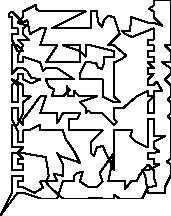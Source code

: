unitsize(0.001cm);
// 59894.4
draw((200,400)--(0,0));
draw((0,0)--(300,400));
draw((300,400)--(400,400));
draw((400,400)--(700,300));
draw((700,300)--(800,300));
draw((800,300)--(900,300));
draw((900,300)--(1000,300));
draw((1000,300)--(1100,600));
draw((1100,600)--(1200,600));
draw((1200,600)--(1300,600));
draw((1300,600)--(1300,700));
draw((1300,700)--(1350,750));
draw((1350,750)--(1450,770));
draw((1450,770)--(1400,600));
draw((1400,600)--(1550,500));
draw((1550,500)--(1710,510));
draw((1710,510)--(1800,600));
draw((1800,600)--(1750,750));
draw((1750,750)--(2000,1100));
draw((2000,1100)--(1900,600));
draw((1900,600)--(2000,600));
draw((2000,600)--(2100,600));
draw((2100,600)--(2200,600));
draw((2200,600)--(2200,469));
draw((2200,469)--(2300,600));
draw((2300,600)--(2400,600));
draw((2400,600)--(2450,710));
draw((2450,710)--(2600,900));
draw((2600,900)--(2700,800));
draw((2700,800)--(2700,700));
draw((2700,700)--(2750,520));
draw((2750,520)--(2600,500));
draw((2600,500)--(2500,300));
draw((2500,300)--(2400,300));
draw((2400,300)--(2300,300));
draw((2300,300)--(2200,300));
draw((2200,300)--(2100,300));
draw((2100,300)--(2000,370));
draw((2000,370)--(2000,300));
draw((2000,300)--(1900,300));
draw((1900,300)--(1800,300));
draw((1800,300)--(1710,310));
draw((1710,310)--(1550,300));
draw((1550,300)--(1400,300));
draw((1400,300)--(1300,300));
draw((1300,300)--(1200,300));
draw((1200,300)--(1100,300));
draw((1100,300)--(850,520));
draw((850,520)--(800,600));
draw((800,600)--(850,700));
draw((850,700)--(800,1030));
draw((800,1030)--(400,1100));
draw((400,1100)--(200,1100));
draw((200,1100)--(200,1000));
draw((200,1000)--(200,900));
draw((200,900)--(200,800));
draw((200,800)--(300,800));
draw((300,800)--(400,800));
draw((400,800)--(400,900));
draw((400,900)--(300,900));
draw((300,900)--(300,1000));
draw((300,1000)--(400,1000));
draw((400,1000)--(300,1100));
draw((300,1100)--(400,1200));
draw((400,1200)--(300,1200));
draw((300,1200)--(200,1200));
draw((200,1200)--(200,1300));
draw((200,1300)--(200,1400));
draw((200,1400)--(200,1500));
draw((200,1500)--(200,1600));
draw((200,1600)--(300,1600));
draw((300,1600)--(400,1800));
draw((400,1800)--(400,1900));
draw((400,1900)--(400,2000));
draw((400,2000)--(530,2100));
draw((530,2100)--(400,2100));
draw((400,2100)--(400,2200));
draw((400,2200)--(400,2300));
draw((400,2300)--(200,2400));
draw((200,2400)--(300,2300));
draw((300,2300)--(300,2200));
draw((300,2200)--(300,2100));
draw((300,2100)--(300,2000));
draw((300,2000)--(200,2000));
draw((200,2000)--(200,2100));
draw((200,2100)--(200,2200));
draw((200,2200)--(200,2300));
draw((200,2300)--(300,2400));
draw((300,2400)--(300,2500));
draw((300,2500)--(400,2500));
draw((400,2500)--(400,2400));
draw((400,2400)--(540,2330));
draw((540,2330)--(700,2400));
draw((700,2400)--(540,2430));
draw((540,2430)--(469,2550));
draw((469,2550)--(400,2600));
draw((400,2600)--(300,2600));
draw((300,2600)--(200,2500));
draw((200,2500)--(200,2600));
draw((200,2600)--(200,2700));
draw((200,2700)--(200,2800));
draw((200,2800)--(200,2900));
draw((200,2900)--(200,3000));
draw((200,3000)--(300,3000));
draw((300,3000)--(400,2900));
draw((400,2900)--(300,2900));
draw((300,2900)--(200,3100));
draw((200,3100)--(200,3200));
draw((200,3200)--(300,3200));
draw((300,3200)--(300,3300));
draw((300,3300)--(200,3300));
draw((200,3300)--(200,3400));
draw((200,3400)--(200,3500));
draw((200,3500)--(150,3500));
draw((150,3500)--(150,3550));
draw((150,3550)--(200,3600));
draw((200,3600)--(300,3500));
draw((300,3500)--(400,3400));
draw((400,3400)--(469,3450));
draw((469,3450)--(520,3200));
draw((520,3200)--(700,3300));
draw((700,3300)--(800,3300));
draw((800,3300)--(700,3000));
draw((700,3000)--(800,3000));
draw((800,3000)--(900,3000));
draw((900,3000)--(1000,3000));
draw((1000,3000)--(800,2700));
draw((800,2700)--(900,2700));
draw((900,2700)--(1000,2700));
draw((1000,2700)--(1100,2700));
draw((1100,2700)--(1200,2700));
draw((1200,2700)--(1300,2700));
draw((1300,2700)--(1400,2700));
draw((1400,2700)--(1400,2820));
draw((1400,2820)--(1400,3000));
draw((1400,3000)--(1300,3000));
draw((1300,3000)--(1200,3000));
draw((1200,3000)--(1100,3000));
draw((1100,3000)--(1400,2900));
draw((1400,2900)--(1500,2800));
draw((1500,2800)--(1500,2860));
draw((1500,2860)--(1500,3000));
draw((1500,3000)--(1600,3000));
draw((1600,3000)--(2000,2900));
draw((2000,2900)--(2000,2800));
draw((2000,2800)--(1829,2800));
draw((1829,2800)--(1829,2700));
draw((1829,2700)--(1790,2580));
draw((1790,2580)--(1720,2610));
draw((1720,2610)--(1690,2680));
draw((1690,2680)--(1600,2700));
draw((1600,2700)--(1500,2700));
draw((1500,2700)--(1400,2500));
draw((1400,2500)--(1400,2400));
draw((1400,2400)--(1500,2400));
draw((1500,2400)--(1600,2400));
draw((1600,2400)--(1700,2400));
draw((1700,2400)--(1800,2400));
draw((1800,2400)--(1800,2100));
draw((1800,2100)--(2000,2000));
draw((2000,2000)--(2110,2000));
draw((2110,2000)--(2000,2100));
draw((2000,2100)--(2000,2200));
draw((2000,2200)--(2000,2300));
draw((2000,2300)--(2000,2400));
draw((2000,2400)--(2000,2500));
draw((2000,2500)--(2000,2600));
draw((2000,2600)--(2000,2700));
draw((2000,2700)--(2120,2750));
draw((2120,2750)--(2220,2820));
draw((2220,2820)--(2000,3000));
draw((2000,3000)--(1900,3000));
draw((1900,3000)--(2000,3100));
draw((2000,3100)--(2050,3150));
draw((2050,3150)--(2100,3200));
draw((2100,3200)--(2000,3500));
draw((2000,3500)--(1900,3520));
draw((1900,3520)--(1829,3450));
draw((1829,3450)--(1790,3330));
draw((1790,3330)--(1720,3409));
draw((1720,3409)--(1700,3600));
draw((1700,3600)--(1600,3600));
draw((1600,3600)--(1600,3300));
draw((1600,3300)--(1500,3300));
draw((1500,3300)--(1400,3300));
draw((1400,3300)--(1300,3300));
draw((1300,3300)--(1200,3300));
draw((1200,3300)--(1100,3300));
draw((1100,3300)--(1000,3300));
draw((1000,3300)--(900,3300));
draw((900,3300)--(1500,3600));
draw((1500,3600)--(1400,3600));
draw((1400,3600)--(1300,3600));
draw((1300,3600)--(1200,3600));
draw((1200,3600)--(1100,3600));
draw((1100,3600)--(1000,3600));
draw((1000,3600)--(900,3600));
draw((900,3600)--(800,3600));
draw((800,3600)--(700,3600));
draw((700,3600)--(620,3650));
draw((620,3650)--(620,3709));
draw((620,3709)--(400,3600));
draw((400,3600)--(400,3500));
draw((400,3500)--(300,3400));
draw((300,3400)--(469,3350));
draw((469,3350)--(400,3300));
draw((400,3300)--(400,3200));
draw((400,3200)--(500,3100));
draw((500,3100)--(400,3100));
draw((400,3100)--(300,3100));
draw((300,3100)--(400,3000));
draw((400,3000)--(300,2800));
draw((300,2800)--(300,2700));
draw((300,2700)--(400,2700));
draw((400,2700)--(400,2800));
draw((400,2800)--(700,2700));
draw((700,2700)--(750,2550));
draw((750,2550)--(800,2600));
draw((800,2600)--(910,2600));
draw((910,2600)--(1000,2600));
draw((1000,2600)--(1300,2400));
draw((1300,2400)--(1200,2400));
draw((1200,2400)--(1100,2400));
draw((1100,2400)--(1000,2400));
draw((1000,2400)--(900,2400));
draw((900,2400)--(800,2400));
draw((800,2400)--(850,2280));
draw((850,2280)--(950,2220));
draw((950,2220)--(900,2100));
draw((900,2100)--(1000,2100));
draw((1000,2100)--(1100,2100));
draw((1100,2100)--(1220,2210));
draw((1220,2210)--(1170,2280));
draw((1170,2280)--(1200,2100));
draw((1200,2100)--(1300,2100));
draw((1300,2100)--(1300,2200));
draw((1300,2200)--(1350,2140));
draw((1350,2140)--(1400,2100));
draw((1400,2100)--(1500,2100));
draw((1500,2100)--(1600,2100));
draw((1600,2100)--(1700,2100));
draw((1700,2100)--(1400,2000));
draw((1400,2000)--(1500,1900));
draw((1500,1900)--(1500,1800));
draw((1500,1800)--(1550,1850));
draw((1550,1850)--(1600,1800));
draw((1600,1800)--(1700,1800));
draw((1700,1800)--(1800,1800));
draw((1800,1800)--(2000,1600));
draw((2000,1600)--(2060,1650));
draw((2060,1650)--(2000,1700));
draw((2000,1700)--(2000,1800));
draw((2000,1800)--(2000,1900));
draw((2000,1900)--(2170,1900));
draw((2170,1900)--(2400,2100));
draw((2400,2100)--(2600,2200));
draw((2600,2200)--(2600,2100));
draw((2600,2100)--(2700,2100));
draw((2700,2100)--(2600,2000));
draw((2600,2000)--(2600,1900));
draw((2600,1900)--(2600,1800));
draw((2600,1800)--(2700,1800));
draw((2700,1800)--(2700,1900));
draw((2700,1900)--(2700,2000));
draw((2700,2000)--(2700,2200));
draw((2700,2200)--(2850,2200));
draw((2850,2200)--(2760,2360));
draw((2760,2360)--(2700,2300));
draw((2700,2300)--(2600,2300));
draw((2600,2300)--(2600,2400));
draw((2600,2400)--(2700,2500));
draw((2700,2500)--(2600,2500));
draw((2600,2500)--(2600,2600));
draw((2600,2600)--(2700,2600));
draw((2700,2600)--(2600,2700));
draw((2600,2700)--(2700,2700));
draw((2700,2700)--(2700,2800));
draw((2700,2800)--(2600,2800));
draw((2600,2800)--(2600,2900));
draw((2600,2900)--(2700,2900));
draw((2700,2900)--(2700,3000));
draw((2700,3000)--(2600,3000));
draw((2600,3000)--(2600,3100));
draw((2600,3100)--(2700,3100));
draw((2700,3100)--(2700,3200));
draw((2700,3200)--(2700,3300));
draw((2700,3300)--(2320,3150));
draw((2320,3150)--(2200,3200));
draw((2200,3200)--(2150,3250));
draw((2150,3250)--(2280,3250));
draw((2280,3250)--(2300,3400));
draw((2300,3400)--(2300,3500));
draw((2300,3500)--(2600,3400));
draw((2600,3400)--(2700,3400));
draw((2700,3400)--(2850,3350));
draw((2850,3350)--(2700,3500));
draw((2700,3500)--(2700,3600));
draw((2700,3600)--(2620,3650));
draw((2620,3650)--(2700,3700));
draw((2700,3700)--(2700,3800));
draw((2700,3800)--(3000,3800));
draw((3000,3800)--(3000,3700));
draw((3000,3700)--(3000,3600));
draw((3000,3600)--(3000,3500));
draw((3000,3500)--(3000,3400));
draw((3000,3400)--(3000,3300));
draw((3000,3300)--(3000,3200));
draw((3000,3200)--(3000,3100));
draw((3000,3100)--(3000,3000));
draw((3000,3000)--(2900,3000));
draw((2900,3000)--(3000,2900));
draw((3000,2900)--(3000,2800));
draw((3000,2800)--(3000,2700));
draw((3000,2700)--(2850,2700));
draw((2850,2700)--(3000,2600));
draw((3000,2600)--(3000,2500));
draw((3000,2500)--(2900,2400));
draw((2900,2400)--(3000,2300));
draw((3000,2300)--(3000,2200));
draw((3000,2200)--(3000,2100));
draw((3000,2100)--(2950,2050));
draw((2950,2050)--(3000,2000));
draw((3000,2000)--(3000,1900));
draw((3000,1900)--(3000,1800));
draw((3000,1800)--(2950,1750));
draw((2950,1750)--(3000,1700));
draw((3000,1700)--(3000,1600));
draw((3000,1600)--(3000,1500));
draw((3000,1500)--(3000,1300));
draw((3000,1300)--(3000,1200));
draw((3000,1200)--(3000,1100));
draw((3000,1100)--(3000,1000));
draw((3000,1000)--(2930,950));
draw((2930,950)--(3000,900));
draw((3000,900)--(3000,800));
draw((3000,800)--(3000,700));
draw((3000,700)--(2900,500));
draw((2900,500)--(2900,400));
draw((2900,400)--(2600,400));
draw((2600,400)--(2550,710));
draw((2550,710)--(2500,800));
draw((2500,800)--(2600,800));
draw((2600,800)--(2800,900));
draw((2800,900)--(2700,900));
draw((2700,900)--(2700,1000));
draw((2700,1000)--(2600,1000));
draw((2600,1000)--(2600,1100));
draw((2600,1100)--(2700,1100));
draw((2700,1100)--(2800,1130));
draw((2800,1130)--(2700,1200));
draw((2700,1200)--(2700,1300));
draw((2700,1300)--(2900,1400));
draw((2900,1400)--(2700,1400));
draw((2700,1400)--(2700,1500));
draw((2700,1500)--(2700,1600));
draw((2700,1600)--(2700,1700));
draw((2700,1700)--(2600,1700));
draw((2600,1700)--(2600,1600));
draw((2600,1600)--(2600,1500));
draw((2600,1500)--(2600,1400));
draw((2600,1400)--(2600,1300));
draw((2600,1300)--(2600,1200));
draw((2600,1200)--(2390,1300));
draw((2390,1300)--(2290,1400));
draw((2290,1400)--(2320,1500));
draw((2320,1500)--(2000,1500));
draw((2000,1500)--(2000,1400));
draw((2000,1400)--(2000,1300));
draw((2000,1300)--(2000,1200));
draw((2000,1200)--(2000,1000));
draw((2000,1000)--(2000,900));
draw((2000,900)--(2000,800));
draw((2000,800)--(1800,1230));
draw((1800,1230)--(1700,1200));
draw((1700,1200)--(1650,1050));
draw((1650,1050)--(1600,1100));
draw((1600,1100)--(1600,1300));
draw((1600,1300)--(1800,1500));
draw((1800,1500)--(1700,1500));
draw((1700,1500)--(1600,1500));
draw((1600,1500)--(1500,1500));
draw((1500,1500)--(1400,1500));
draw((1400,1500)--(1300,1500));
draw((1300,1500)--(1200,1500));
draw((1200,1500)--(1200,1700));
draw((1200,1700)--(1350,1700));
draw((1350,1700)--(1400,1800));
draw((1400,1800)--(1300,1800));
draw((1300,1800)--(1200,1800));
draw((1200,1800)--(1100,1800));
draw((1100,1800)--(1000,1629));
draw((1000,1629)--(1000,1800));
draw((1000,1800)--(900,1800));
draw((900,1800)--(800,1800));
draw((800,1800)--(700,1800));
draw((700,1800)--(800,2100));
draw((800,2100)--(700,2100));
draw((700,2100)--(500,1829));
draw((500,1829)--(400,1700));
draw((400,1700)--(400,1600));
draw((400,1600)--(300,1700));
draw((300,1700)--(300,1800));
draw((300,1800)--(300,1900));
draw((300,1900)--(200,1900));
draw((200,1900)--(200,1800));
draw((200,1800)--(200,1700));
draw((200,1700)--(300,1500));
draw((300,1500)--(300,1400));
draw((300,1400)--(300,1300));
draw((300,1300)--(400,1300));
draw((400,1300)--(400,1400));
draw((400,1400)--(400,1500));
draw((400,1500)--(500,1500));
draw((500,1500)--(700,1600));
draw((700,1600)--(700,1500));
draw((700,1500)--(800,1500));
draw((800,1500)--(900,1500));
draw((900,1500)--(1000,1500));
draw((1000,1500)--(1100,1500));
draw((1100,1500)--(1150,1350));
draw((1150,1350)--(1300,1130));
draw((1300,1130)--(1400,930));
draw((1400,930)--(1050,1050));
draw((1050,1050)--(1000,1100));
draw((1000,1100)--(1100,900));
draw((1100,900)--(1100,700));
draw((1100,700)--(939,740));
draw((939,740)--(1000,600));
draw((1000,600)--(900,600));
draw((900,600)--(700,600));
draw((700,600)--(750,490));
draw((750,490)--(600,400));
draw((600,400)--(400,500));
draw((400,500)--(300,500));
draw((300,500)--(300,600));
draw((300,600)--(400,600));
draw((400,600)--(400,700));
draw((400,700)--(300,700));
draw((300,700)--(200,700));
draw((200,700)--(200,600));
draw((200,600)--(200,500));
draw((200,500)--(200,400));
